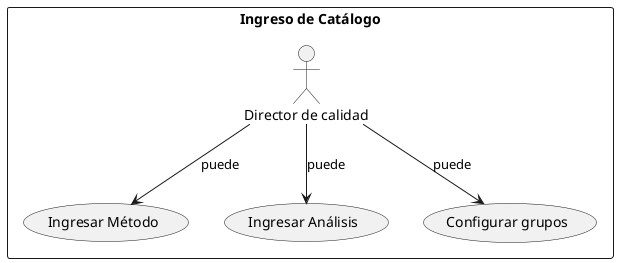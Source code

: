 @startuml

rectangle "Ingreso de Catálogo" {
:Director de calidad: --> (Ingresar Método) : puede
:Director de calidad: --> (Ingresar Análisis) : puede
:Director de calidad: --> (Configurar grupos) : puede

@enduml